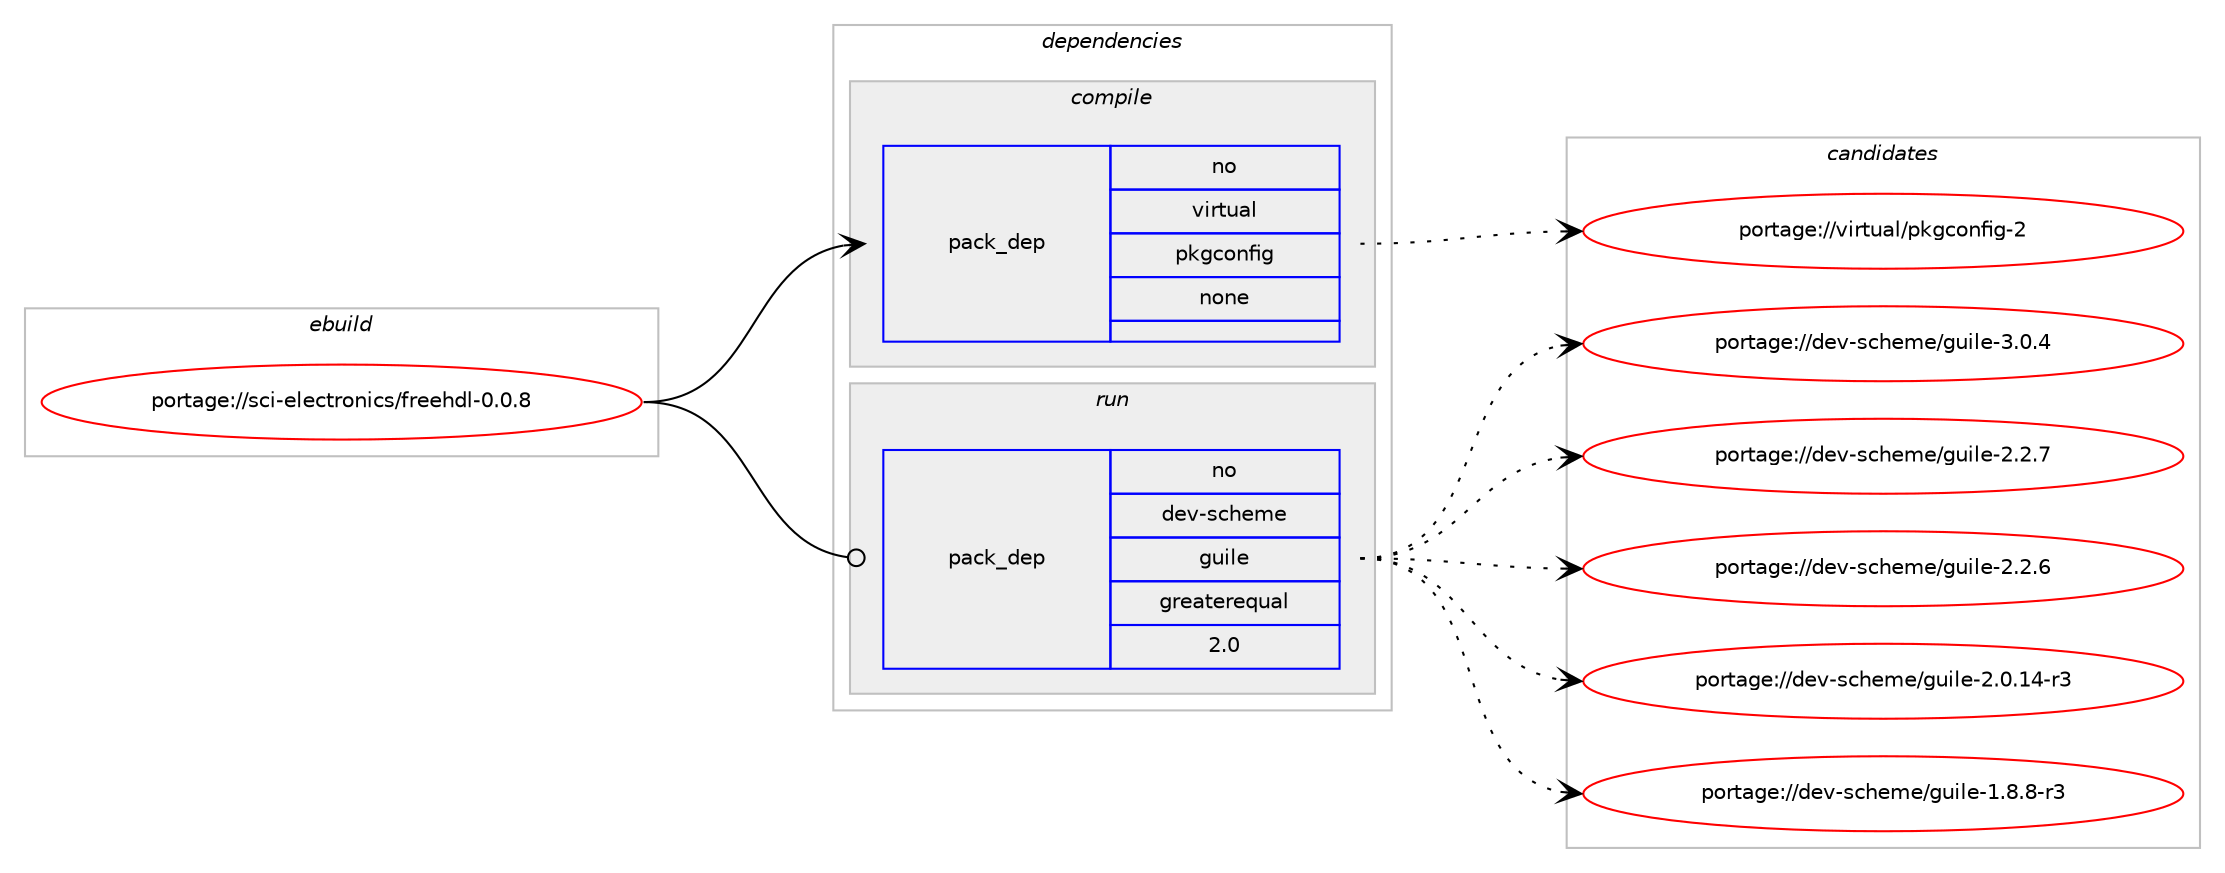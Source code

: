 digraph prolog {

# *************
# Graph options
# *************

newrank=true;
concentrate=true;
compound=true;
graph [rankdir=LR,fontname=Helvetica,fontsize=10,ranksep=1.5];#, ranksep=2.5, nodesep=0.2];
edge  [arrowhead=vee];
node  [fontname=Helvetica,fontsize=10];

# **********
# The ebuild
# **********

subgraph cluster_leftcol {
color=gray;
rank=same;
label=<<i>ebuild</i>>;
id [label="portage://sci-electronics/freehdl-0.0.8", color=red, width=4, href="../sci-electronics/freehdl-0.0.8.svg"];
}

# ****************
# The dependencies
# ****************

subgraph cluster_midcol {
color=gray;
label=<<i>dependencies</i>>;
subgraph cluster_compile {
fillcolor="#eeeeee";
style=filled;
label=<<i>compile</i>>;
subgraph pack5012 {
dependency6804 [label=<<TABLE BORDER="0" CELLBORDER="1" CELLSPACING="0" CELLPADDING="4" WIDTH="220"><TR><TD ROWSPAN="6" CELLPADDING="30">pack_dep</TD></TR><TR><TD WIDTH="110">no</TD></TR><TR><TD>virtual</TD></TR><TR><TD>pkgconfig</TD></TR><TR><TD>none</TD></TR><TR><TD></TD></TR></TABLE>>, shape=none, color=blue];
}
id:e -> dependency6804:w [weight=20,style="solid",arrowhead="vee"];
}
subgraph cluster_compileandrun {
fillcolor="#eeeeee";
style=filled;
label=<<i>compile and run</i>>;
}
subgraph cluster_run {
fillcolor="#eeeeee";
style=filled;
label=<<i>run</i>>;
subgraph pack5013 {
dependency6805 [label=<<TABLE BORDER="0" CELLBORDER="1" CELLSPACING="0" CELLPADDING="4" WIDTH="220"><TR><TD ROWSPAN="6" CELLPADDING="30">pack_dep</TD></TR><TR><TD WIDTH="110">no</TD></TR><TR><TD>dev-scheme</TD></TR><TR><TD>guile</TD></TR><TR><TD>greaterequal</TD></TR><TR><TD>2.0</TD></TR></TABLE>>, shape=none, color=blue];
}
id:e -> dependency6805:w [weight=20,style="solid",arrowhead="odot"];
}
}

# **************
# The candidates
# **************

subgraph cluster_choices {
rank=same;
color=gray;
label=<<i>candidates</i>>;

subgraph choice5012 {
color=black;
nodesep=1;
choice1181051141161179710847112107103991111101021051034550 [label="portage://virtual/pkgconfig-2", color=red, width=4,href="../virtual/pkgconfig-2.svg"];
dependency6804:e -> choice1181051141161179710847112107103991111101021051034550:w [style=dotted,weight="100"];
}
subgraph choice5013 {
color=black;
nodesep=1;
choice100101118451159910410110910147103117105108101455146484652 [label="portage://dev-scheme/guile-3.0.4", color=red, width=4,href="../dev-scheme/guile-3.0.4.svg"];
choice100101118451159910410110910147103117105108101455046504655 [label="portage://dev-scheme/guile-2.2.7", color=red, width=4,href="../dev-scheme/guile-2.2.7.svg"];
choice100101118451159910410110910147103117105108101455046504654 [label="portage://dev-scheme/guile-2.2.6", color=red, width=4,href="../dev-scheme/guile-2.2.6.svg"];
choice100101118451159910410110910147103117105108101455046484649524511451 [label="portage://dev-scheme/guile-2.0.14-r3", color=red, width=4,href="../dev-scheme/guile-2.0.14-r3.svg"];
choice1001011184511599104101109101471031171051081014549465646564511451 [label="portage://dev-scheme/guile-1.8.8-r3", color=red, width=4,href="../dev-scheme/guile-1.8.8-r3.svg"];
dependency6805:e -> choice100101118451159910410110910147103117105108101455146484652:w [style=dotted,weight="100"];
dependency6805:e -> choice100101118451159910410110910147103117105108101455046504655:w [style=dotted,weight="100"];
dependency6805:e -> choice100101118451159910410110910147103117105108101455046504654:w [style=dotted,weight="100"];
dependency6805:e -> choice100101118451159910410110910147103117105108101455046484649524511451:w [style=dotted,weight="100"];
dependency6805:e -> choice1001011184511599104101109101471031171051081014549465646564511451:w [style=dotted,weight="100"];
}
}

}
